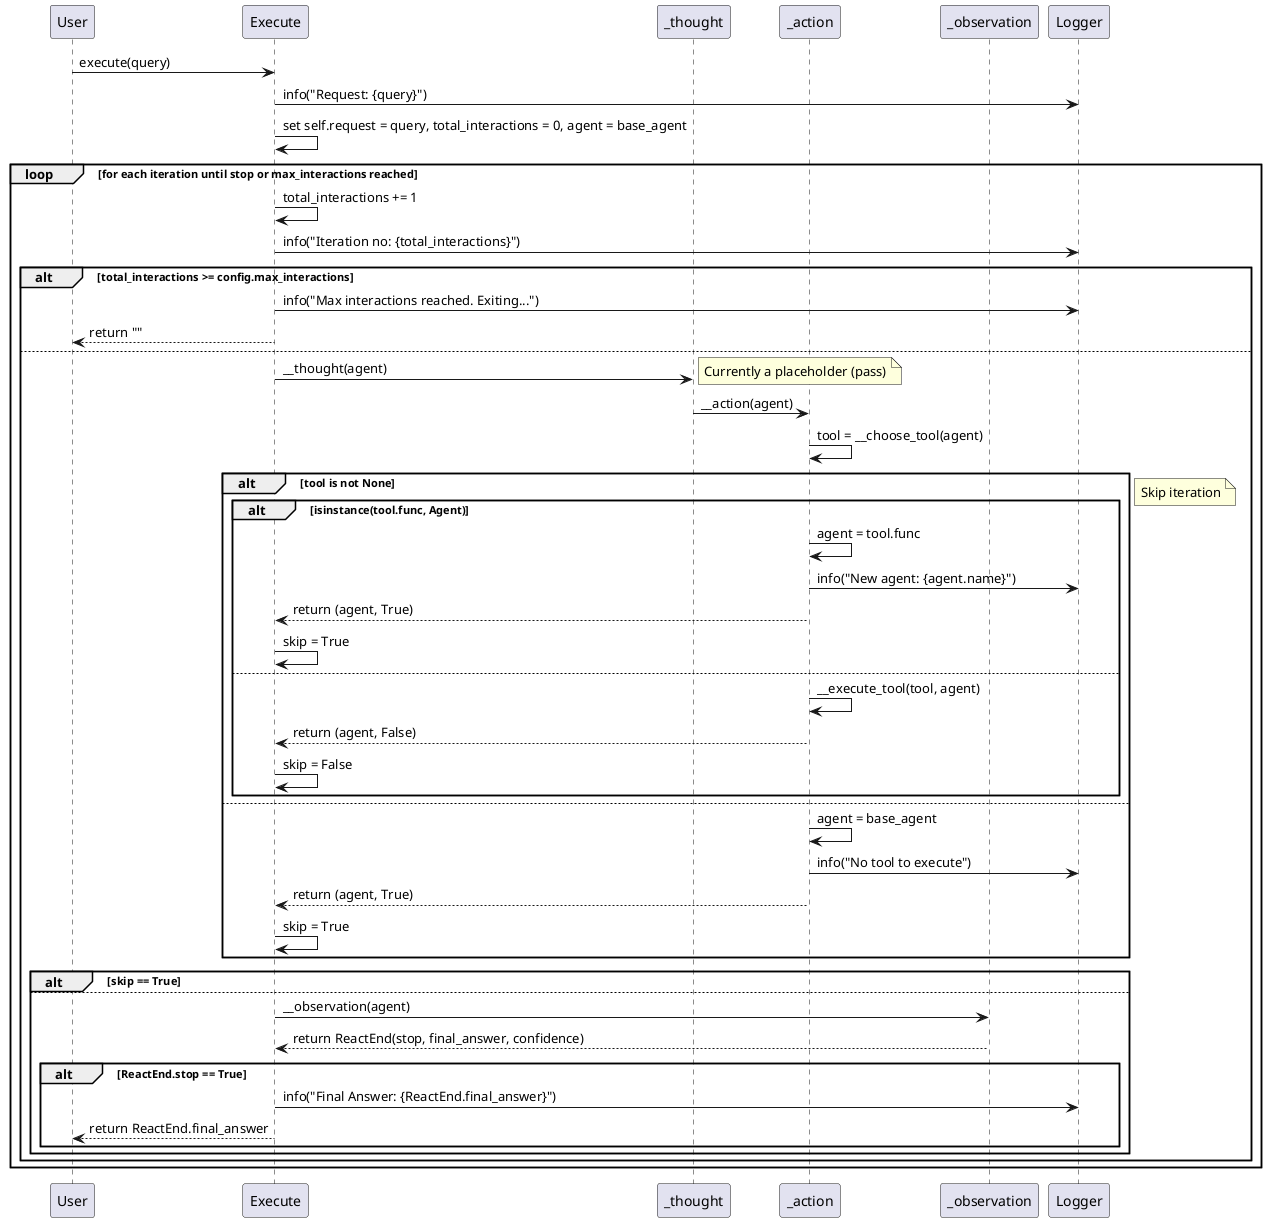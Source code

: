 
@startuml
participant User
participant Execute
participant _thought
participant _action
participant _observation
participant Logger

' Initial call from User to Execute
User -> Execute: execute(query)
Execute -> Logger: info("Request: {query}")
Execute -> Execute: set self.request = query, total_interactions = 0, agent = base_agent

' Main loop with iteration condition
loop for each iteration until stop or max_interactions reached
    Execute -> Execute: total_interactions += 1
    Execute -> Logger: info("Iteration no: {total_interactions}")

    ' Check maximum iterations
    alt total_interactions >= config.max_interactions
        Execute -> Logger: info("Max interactions reached. Exiting...")
        Execute --> User: return ""
    else
        ' Step 1: Think about action
        Execute -> _thought: __thought(agent)
        note right: Currently a placeholder (pass)

        ' Step 2: Action phase
        _thought -> _action: __action(agent)
        _action -> _action: tool = __choose_tool(agent)

        ' Step 3: Check if tool exists
        alt tool is not None
            ' Step 4a: Check if tool is an Agent
            alt isinstance(tool.func, Agent)
                _action -> _action: agent = tool.func
                _action -> Logger: info("New agent: {agent.name}")
                _action --> Execute: return (agent, True)
                Execute -> Execute: skip = True
            else
                ' Step 4b: Execute the tool if not an Agent
                _action -> _action: __execute_tool(tool, agent)
                _action --> Execute: return (agent, False)
                Execute -> Execute: skip = False
            end
        else
            ' Step 4c: No tool chosen, revert to base agent
            _action -> _action: agent = base_agent
            _action -> Logger: info("No tool to execute")
            _action --> Execute: return (agent, True)
            Execute -> Execute: skip = True
        end

        ' Step 5: Decide whether to observe or skip
        alt skip == True
            note right: Skip iteration
        else
            ' Step 6: Observe the result
            Execute -> _observation: __observation(agent)
            _observation --> Execute: return ReactEnd(stop, final_answer, confidence)

            ' Step 7: Check if should stop
            alt ReactEnd.stop == True
                Execute -> Logger: info("Final Answer: {ReactEnd.final_answer}")
                Execute --> User: return ReactEnd.final_answer
            end
        end
    end
end

' End of diagram
@enduml
